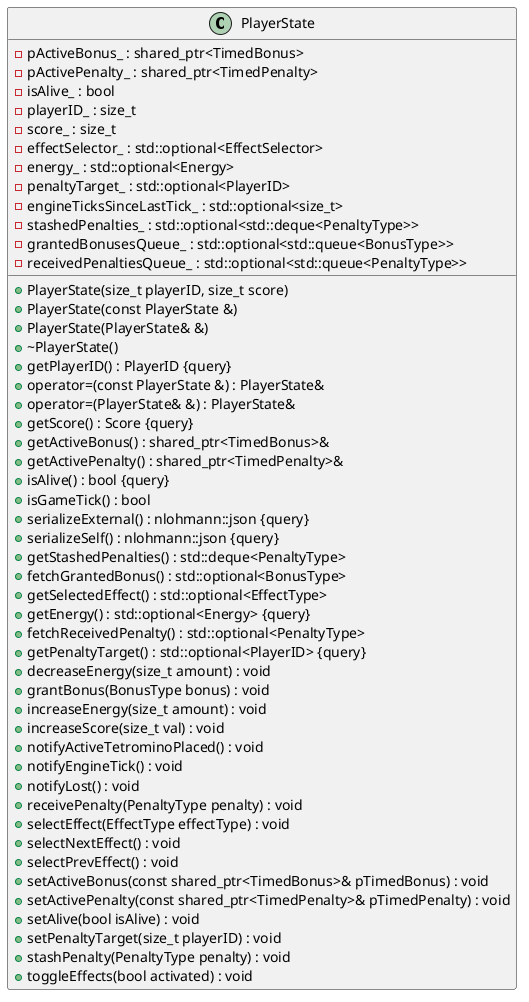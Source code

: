 @startuml PlayerStateClass





/' Objects '/

class PlayerState {
	+PlayerState(size_t playerID, size_t score)
	+PlayerState(const PlayerState &)
	+PlayerState(PlayerState& &)
	+~PlayerState()
	+getPlayerID() : PlayerID {query}
	+operator=(const PlayerState &) : PlayerState&
	+operator=(PlayerState& &) : PlayerState&
	+getScore() : Score {query}
	-pActiveBonus_ : shared_ptr<TimedBonus>
	+getActiveBonus() : shared_ptr<TimedBonus>&
	-pActivePenalty_ : shared_ptr<TimedPenalty>
	+getActivePenalty() : shared_ptr<TimedPenalty>&
	+isAlive() : bool {query}
	-isAlive_ : bool
	+isGameTick() : bool
	+serializeExternal() : nlohmann::json {query}
	+serializeSelf() : nlohmann::json {query}
	-playerID_ : size_t
	-score_ : size_t
	+getStashedPenalties() : std::deque<PenaltyType>
	+fetchGrantedBonus() : std::optional<BonusType>
	-effectSelector_ : std::optional<EffectSelector>
	+getSelectedEffect() : std::optional<EffectType>
	-energy_ : std::optional<Energy>
	+getEnergy() : std::optional<Energy> {query}
	+fetchReceivedPenalty() : std::optional<PenaltyType>
	+getPenaltyTarget() : std::optional<PlayerID> {query}
	-penaltyTarget_ : std::optional<PlayerID>
	-engineTicksSinceLastTick_ : std::optional<size_t>
	-stashedPenalties_ : std::optional<std::deque<PenaltyType>>
	-grantedBonusesQueue_ : std::optional<std::queue<BonusType>>
	-receivedPenaltiesQueue_ : std::optional<std::queue<PenaltyType>>
	+decreaseEnergy(size_t amount) : void
	+grantBonus(BonusType bonus) : void
	+increaseEnergy(size_t amount) : void
	+increaseScore(size_t val) : void
	+notifyActiveTetrominoPlaced() : void
	+notifyEngineTick() : void
	+notifyLost() : void
	+receivePenalty(PenaltyType penalty) : void
	+selectEffect(EffectType effectType) : void
	+selectNextEffect() : void
	+selectPrevEffect() : void
	+setActiveBonus(const shared_ptr<TimedBonus>& pTimedBonus) : void
	+setActivePenalty(const shared_ptr<TimedPenalty>& pTimedPenalty) : void
	+setAlive(bool isAlive) : void
	+setPenaltyTarget(size_t playerID) : void
	+stashPenalty(PenaltyType penalty) : void
	+toggleEffects(bool activated) : void
}





/' Inheritance relationships '/




/' Aggregation relationships '/





/' Nested objects '/



@enduml
